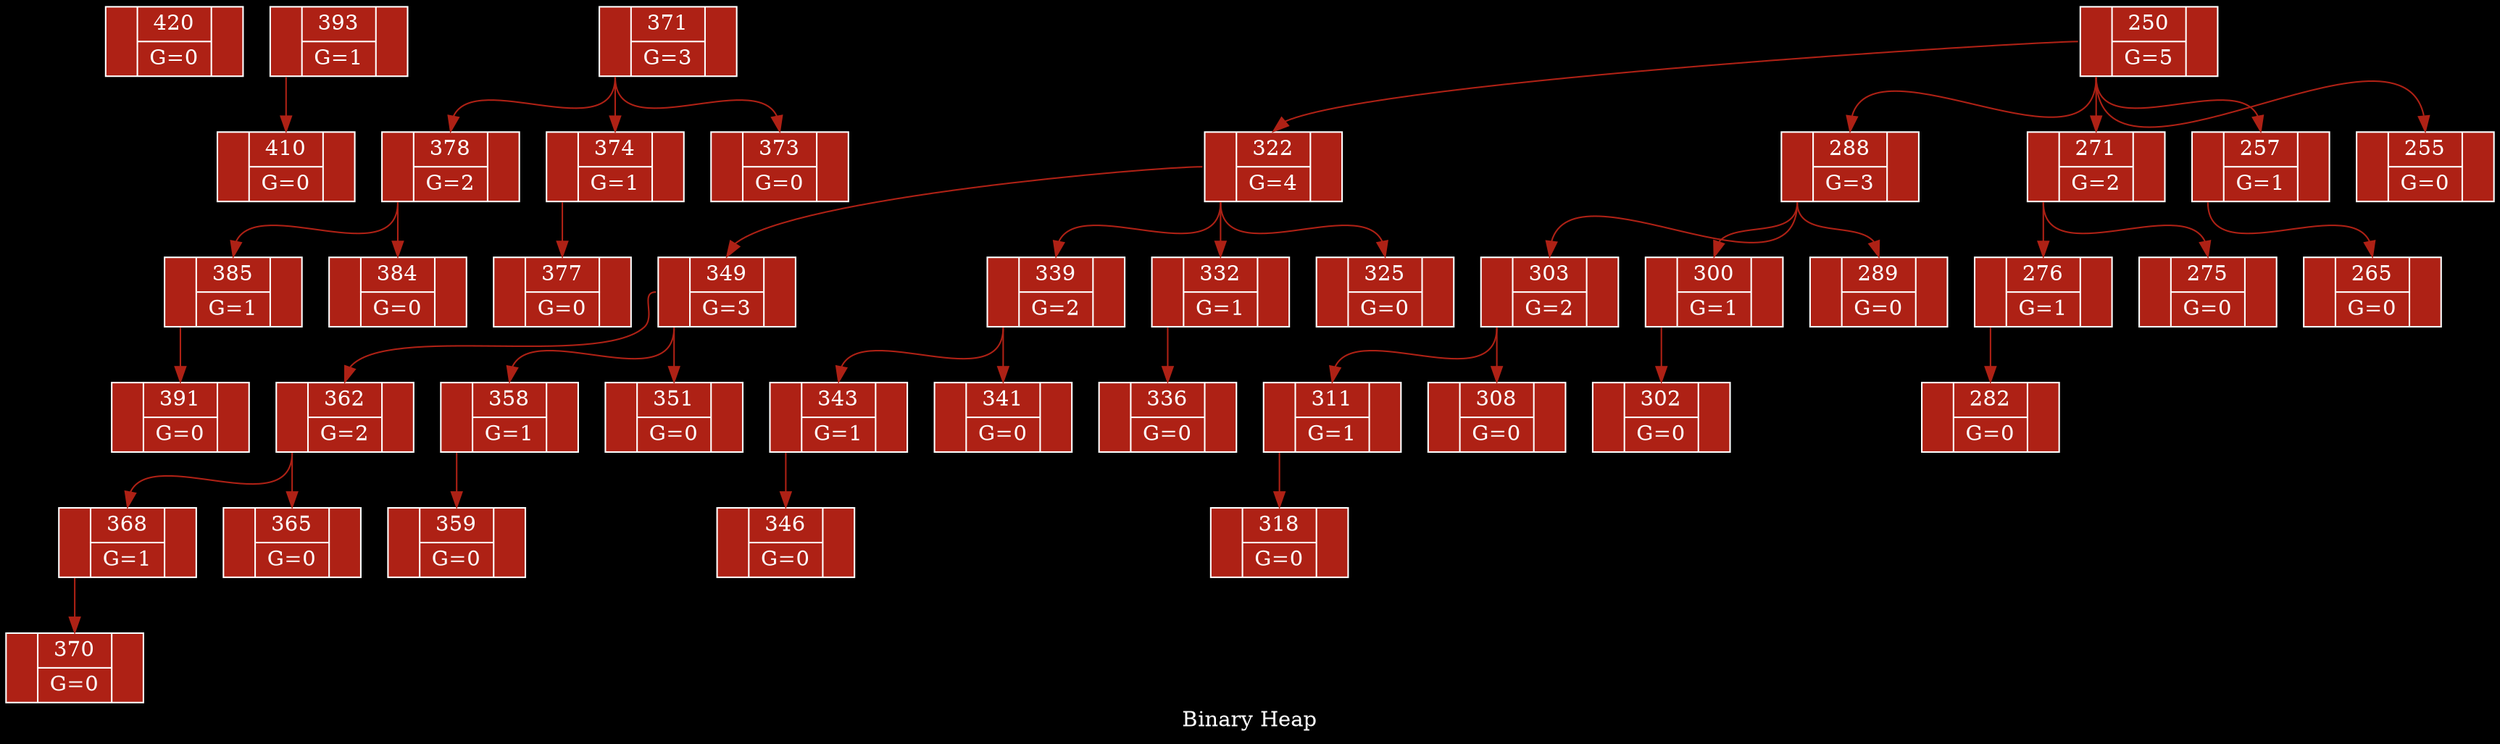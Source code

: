 digraph G {
rankdir="TB"
label= "Binary Heap";
fontcolor = white
bgcolor = "black"
node [shape = record];
420[color = white fontcolor = white label = "<f0> | {{<f1> 420} | G=0} | <f2> " style = filled fillcolor = "#AE2115" ]393[color = white fontcolor = white label = "<f0> | {{<f1> 393} | G=1} | <f2> " style = filled fillcolor = "#AE2115" ]393:f0 -> 410:f1 [color = "#AE2115"];
410[color = white fontcolor = white label = "<f0> | {{<f1> 410} | G=0} | <f2> " style = filled fillcolor = "#AE2115" ]371[color = white fontcolor = white label = "<f0> | {{<f1> 371} | G=3} | <f2> " style = filled fillcolor = "#AE2115" ]371:f0 -> 378:f1 [color = "#AE2115"];
378[color = white fontcolor = white label = "<f0> | {{<f1> 378} | G=2} | <f2> " style = filled fillcolor = "#AE2115" ]378:f0 -> 385:f1 [color = "#AE2115"];
385[color = white fontcolor = white label = "<f0> | {{<f1> 385} | G=1} | <f2> " style = filled fillcolor = "#AE2115" ]385:f0 -> 391:f1 [color = "#AE2115"];
391[color = white fontcolor = white label = "<f0> | {{<f1> 391} | G=0} | <f2> " style = filled fillcolor = "#AE2115" ]378:f0 -> 384:f1 [color = "#AE2115"];
384[color = white fontcolor = white label = "<f0> | {{<f1> 384} | G=0} | <f2> " style = filled fillcolor = "#AE2115" ]371:f0 -> 374:f1 [color = "#AE2115"];
374[color = white fontcolor = white label = "<f0> | {{<f1> 374} | G=1} | <f2> " style = filled fillcolor = "#AE2115" ]374:f0 -> 377:f1 [color = "#AE2115"];
377[color = white fontcolor = white label = "<f0> | {{<f1> 377} | G=0} | <f2> " style = filled fillcolor = "#AE2115" ]371:f0 -> 373:f1 [color = "#AE2115"];
373[color = white fontcolor = white label = "<f0> | {{<f1> 373} | G=0} | <f2> " style = filled fillcolor = "#AE2115" ]250[color = white fontcolor = white label = "<f0> | {{<f1> 250} | G=5} | <f2> " style = filled fillcolor = "#AE2115" ]250:f0 -> 322:f1 [color = "#AE2115"];
322[color = white fontcolor = white label = "<f0> | {{<f1> 322} | G=4} | <f2> " style = filled fillcolor = "#AE2115" ]322:f0 -> 349:f1 [color = "#AE2115"];
349[color = white fontcolor = white label = "<f0> | {{<f1> 349} | G=3} | <f2> " style = filled fillcolor = "#AE2115" ]349:f0 -> 362:f1 [color = "#AE2115"];
362[color = white fontcolor = white label = "<f0> | {{<f1> 362} | G=2} | <f2> " style = filled fillcolor = "#AE2115" ]362:f0 -> 368:f1 [color = "#AE2115"];
368[color = white fontcolor = white label = "<f0> | {{<f1> 368} | G=1} | <f2> " style = filled fillcolor = "#AE2115" ]368:f0 -> 370:f1 [color = "#AE2115"];
370[color = white fontcolor = white label = "<f0> | {{<f1> 370} | G=0} | <f2> " style = filled fillcolor = "#AE2115" ]362:f0 -> 365:f1 [color = "#AE2115"];
365[color = white fontcolor = white label = "<f0> | {{<f1> 365} | G=0} | <f2> " style = filled fillcolor = "#AE2115" ]349:f0 -> 358:f1 [color = "#AE2115"];
358[color = white fontcolor = white label = "<f0> | {{<f1> 358} | G=1} | <f2> " style = filled fillcolor = "#AE2115" ]358:f0 -> 359:f1 [color = "#AE2115"];
359[color = white fontcolor = white label = "<f0> | {{<f1> 359} | G=0} | <f2> " style = filled fillcolor = "#AE2115" ]349:f0 -> 351:f1 [color = "#AE2115"];
351[color = white fontcolor = white label = "<f0> | {{<f1> 351} | G=0} | <f2> " style = filled fillcolor = "#AE2115" ]322:f0 -> 339:f1 [color = "#AE2115"];
339[color = white fontcolor = white label = "<f0> | {{<f1> 339} | G=2} | <f2> " style = filled fillcolor = "#AE2115" ]339:f0 -> 343:f1 [color = "#AE2115"];
343[color = white fontcolor = white label = "<f0> | {{<f1> 343} | G=1} | <f2> " style = filled fillcolor = "#AE2115" ]343:f0 -> 346:f1 [color = "#AE2115"];
346[color = white fontcolor = white label = "<f0> | {{<f1> 346} | G=0} | <f2> " style = filled fillcolor = "#AE2115" ]339:f0 -> 341:f1 [color = "#AE2115"];
341[color = white fontcolor = white label = "<f0> | {{<f1> 341} | G=0} | <f2> " style = filled fillcolor = "#AE2115" ]322:f0 -> 332:f1 [color = "#AE2115"];
332[color = white fontcolor = white label = "<f0> | {{<f1> 332} | G=1} | <f2> " style = filled fillcolor = "#AE2115" ]332:f0 -> 336:f1 [color = "#AE2115"];
336[color = white fontcolor = white label = "<f0> | {{<f1> 336} | G=0} | <f2> " style = filled fillcolor = "#AE2115" ]322:f0 -> 325:f1 [color = "#AE2115"];
325[color = white fontcolor = white label = "<f0> | {{<f1> 325} | G=0} | <f2> " style = filled fillcolor = "#AE2115" ]250:f0 -> 288:f1 [color = "#AE2115"];
288[color = white fontcolor = white label = "<f0> | {{<f1> 288} | G=3} | <f2> " style = filled fillcolor = "#AE2115" ]288:f0 -> 303:f1 [color = "#AE2115"];
303[color = white fontcolor = white label = "<f0> | {{<f1> 303} | G=2} | <f2> " style = filled fillcolor = "#AE2115" ]303:f0 -> 311:f1 [color = "#AE2115"];
311[color = white fontcolor = white label = "<f0> | {{<f1> 311} | G=1} | <f2> " style = filled fillcolor = "#AE2115" ]311:f0 -> 318:f1 [color = "#AE2115"];
318[color = white fontcolor = white label = "<f0> | {{<f1> 318} | G=0} | <f2> " style = filled fillcolor = "#AE2115" ]303:f0 -> 308:f1 [color = "#AE2115"];
308[color = white fontcolor = white label = "<f0> | {{<f1> 308} | G=0} | <f2> " style = filled fillcolor = "#AE2115" ]288:f0 -> 300:f1 [color = "#AE2115"];
300[color = white fontcolor = white label = "<f0> | {{<f1> 300} | G=1} | <f2> " style = filled fillcolor = "#AE2115" ]300:f0 -> 302:f1 [color = "#AE2115"];
302[color = white fontcolor = white label = "<f0> | {{<f1> 302} | G=0} | <f2> " style = filled fillcolor = "#AE2115" ]288:f0 -> 289:f1 [color = "#AE2115"];
289[color = white fontcolor = white label = "<f0> | {{<f1> 289} | G=0} | <f2> " style = filled fillcolor = "#AE2115" ]250:f0 -> 271:f1 [color = "#AE2115"];
271[color = white fontcolor = white label = "<f0> | {{<f1> 271} | G=2} | <f2> " style = filled fillcolor = "#AE2115" ]271:f0 -> 276:f1 [color = "#AE2115"];
276[color = white fontcolor = white label = "<f0> | {{<f1> 276} | G=1} | <f2> " style = filled fillcolor = "#AE2115" ]276:f0 -> 282:f1 [color = "#AE2115"];
282[color = white fontcolor = white label = "<f0> | {{<f1> 282} | G=0} | <f2> " style = filled fillcolor = "#AE2115" ]271:f0 -> 275:f1 [color = "#AE2115"];
275[color = white fontcolor = white label = "<f0> | {{<f1> 275} | G=0} | <f2> " style = filled fillcolor = "#AE2115" ]250:f0 -> 257:f1 [color = "#AE2115"];
257[color = white fontcolor = white label = "<f0> | {{<f1> 257} | G=1} | <f2> " style = filled fillcolor = "#AE2115" ]257:f0 -> 265:f1 [color = "#AE2115"];
265[color = white fontcolor = white label = "<f0> | {{<f1> 265} | G=0} | <f2> " style = filled fillcolor = "#AE2115" ]250:f0 -> 255:f1 [color = "#AE2115"];
255[color = white fontcolor = white label = "<f0> | {{<f1> 255} | G=0} | <f2> " style = filled fillcolor = "#AE2115" ]}

